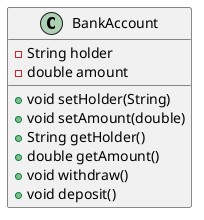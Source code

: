 @startuml BankAccount
class BankAccount {
	- String holder
    - double amount
    + void setHolder(String)
    + void setAmount(double)
    + String getHolder()
    + double getAmount()
    + void withdraw()
    + void deposit()
}
@enduml